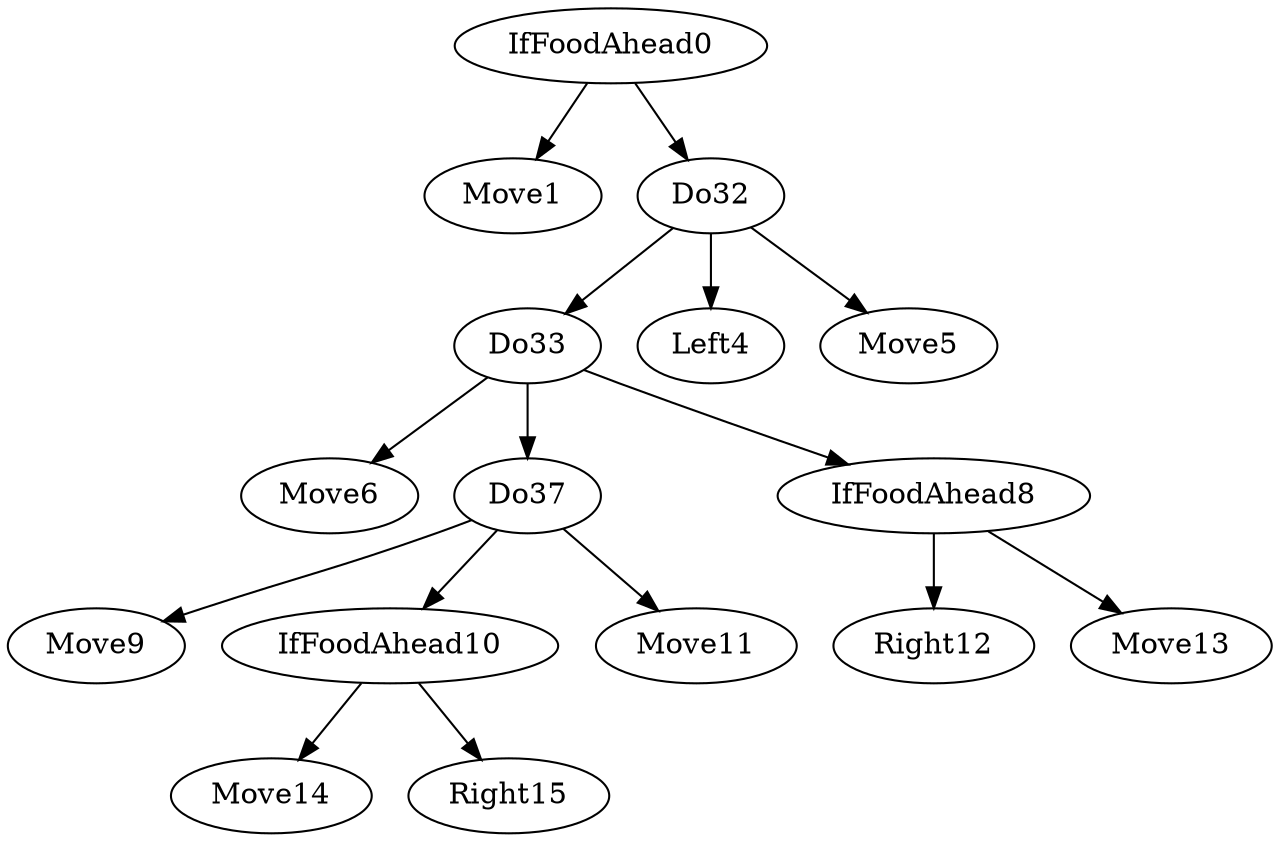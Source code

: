 digraph T {
	IfFoodAhead0 -> Move1;
	IfFoodAhead0 -> Do32;
	Do32 -> Do33;
	Do32 -> Left4;
	Do32 -> Move5;
	Do33 -> Move6;
	Do33 -> Do37;
	Do33 -> IfFoodAhead8;
	Do37 -> Move9;
	Do37 -> IfFoodAhead10;
	Do37 -> Move11;
	IfFoodAhead8 -> Right12;
	IfFoodAhead8 -> Move13;
	IfFoodAhead10 -> Move14;
	IfFoodAhead10 -> Right15;
}
